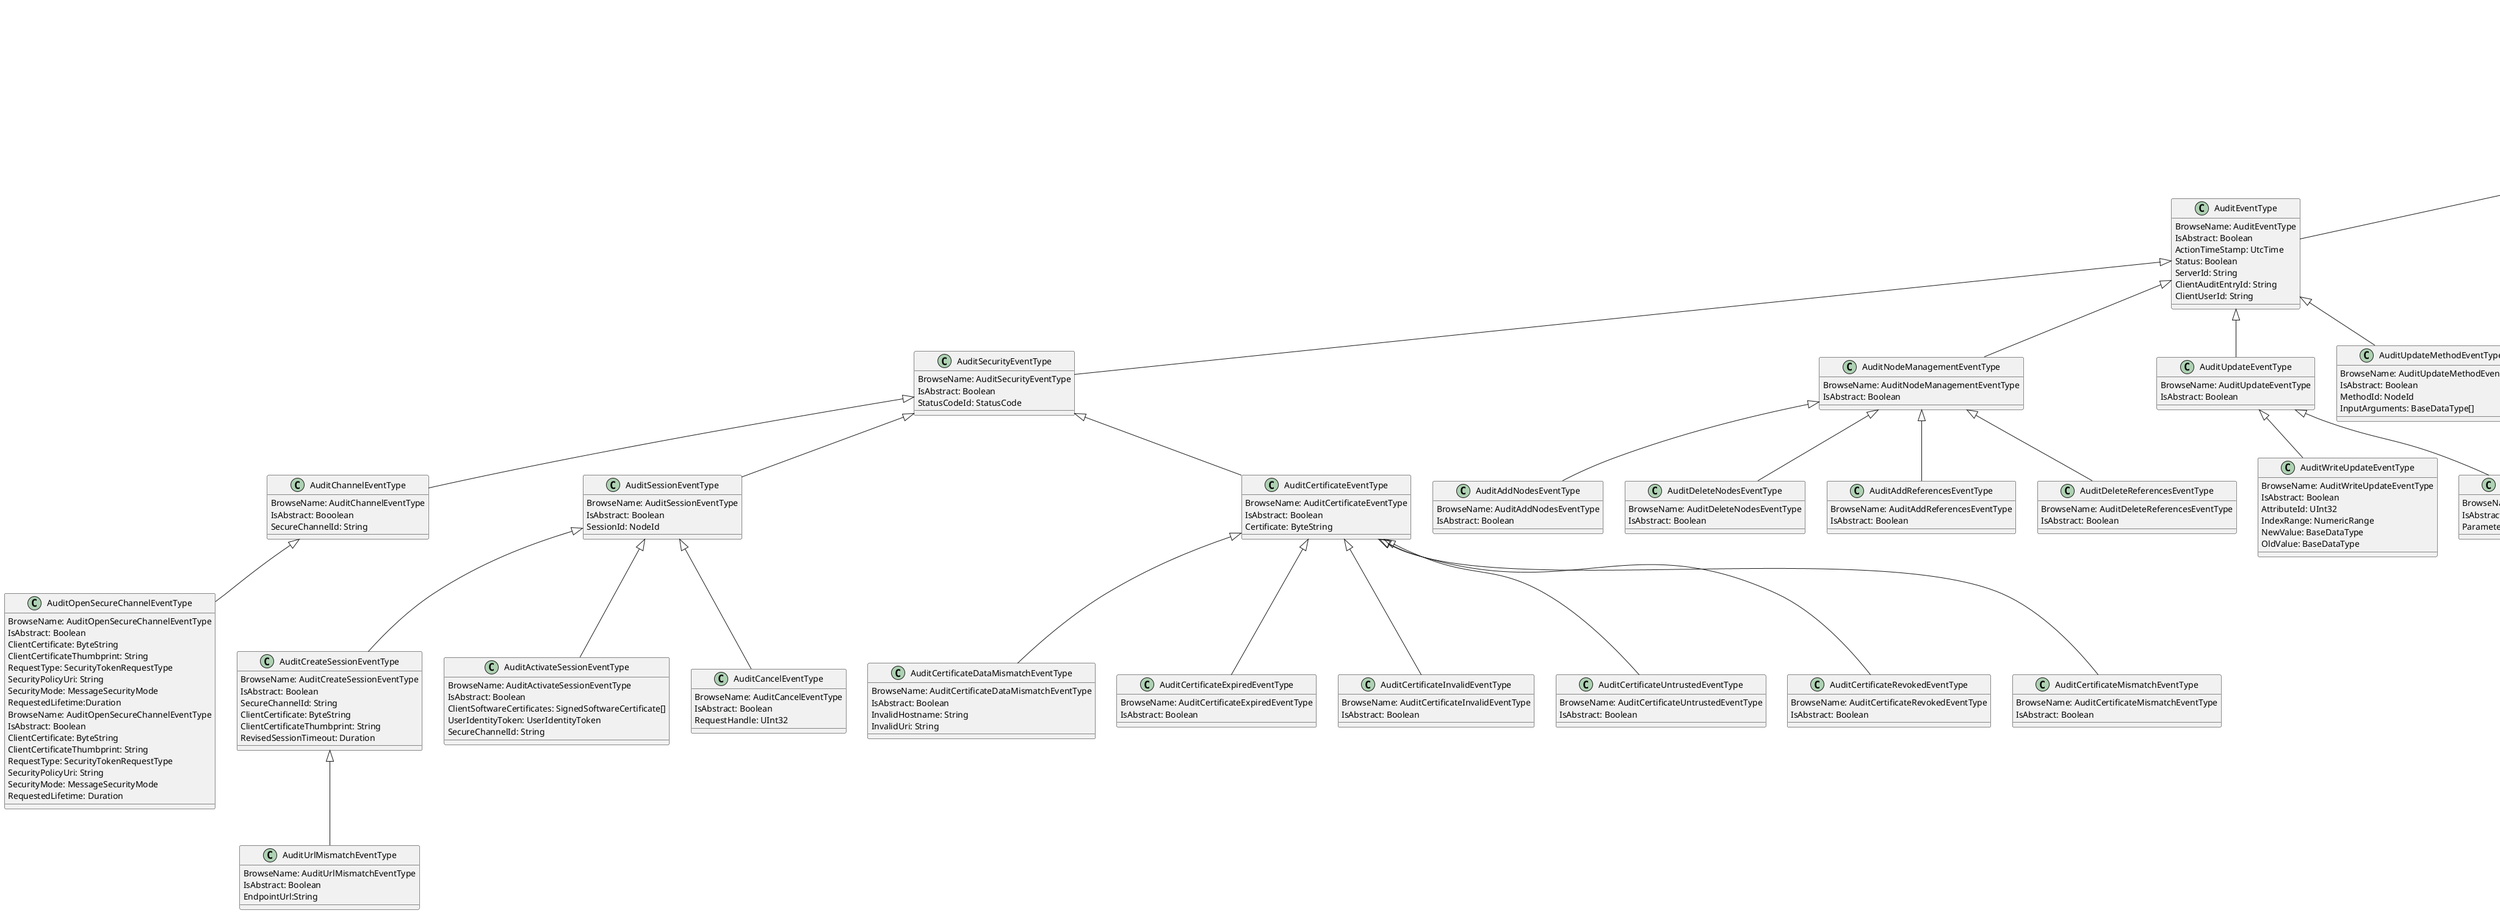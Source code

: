 @startuml
class BaseEventType  {
BrowseName: BaseEventType
IsAbstract: True
EventId: ByteString
EventType: NodeId
SourceNode: NodeId
SourceName: String
Time: UtcTime
ReceiveTime: UtcTime
LocalTime: TimeZoneDataType
Message: LocalizedText
Severity: UInt16
}

class AuditEventType {
BrowseName: AuditEventType
IsAbstract: Boolean
ActionTimeStamp: UtcTime
Status: Boolean
ServerId: String
ClientAuditEntryId: String
ClientUserId: String
}

class AuditSecurityEventType{
BrowseName: AuditSecurityEventType
IsAbstract: Boolean
StatusCodeId: StatusCode
}

class AuditChannelEventType{
BrowseName: AuditChannelEventType
IsAbstract: Booolean
SecureChannelId: String
}
class AuditOpenSecureChannelEventType{
BrowseName: AuditOpenSecureChannelEventType
IsAbstract: Boolean
ClientCertificate: ByteString
ClientCertificateThumbprint: String
RequestType: SecurityTokenRequestType
SecurityPolicyUri: String
SecurityMode: MessageSecurityMode
RequestedLifetime:Duration
}
class AuditOpenSecureChannelEventType{
BrowseName: AuditOpenSecureChannelEventType
IsAbstract: Boolean
ClientCertificate: ByteString
ClientCertificateThumbprint: String
RequestType: SecurityTokenRequestType
SecurityPolicyUri: String
SecurityMode: MessageSecurityMode
RequestedLifetime: Duration
}

class AuditSessionEventType{
BrowseName: AuditSessionEventType
IsAbstract: Boolean
SessionId: NodeId
}
class AuditCreateSessionEventType{
BrowseName: AuditCreateSessionEventType
IsAbstract: Boolean
SecureChannelId: String
ClientCertificate: ByteString
ClientCertificateThumbprint: String
RevisedSessionTimeout: Duration
}
class AuditUrlMismatchEventType{
BrowseName: AuditUrlMismatchEventType
IsAbstract: Boolean
EndpointUrl:String
}
class AuditActivateSessionEventType{
BrowseName: AuditActivateSessionEventType
IsAbstract: Boolean
ClientSoftwareCertificates: SignedSoftwareCertificate[]
UserIdentityToken: UserIdentityToken
SecureChannelId: String
}
class AuditCancelEventType{
BrowseName: AuditCancelEventType
IsAbstract: Boolean
RequestHandle: UInt32
}

class AuditCertificateEventType{
BrowseName: AuditCertificateEventType
IsAbstract: Boolean
Certificate: ByteString
}
class AuditCertificateDataMismatchEventType{
BrowseName: AuditCertificateDataMismatchEventType
IsAbstract: Boolean
InvalidHostname: String
InvalidUri: String
}
class AuditCertificateExpiredEventType{
BrowseName: AuditCertificateExpiredEventType
IsAbstract: Boolean
}
class AuditCertificateInvalidEventType{
BrowseName: AuditCertificateInvalidEventType
IsAbstract: Boolean
}
class AuditCertificateUntrustedEventType{
BrowseName: AuditCertificateUntrustedEventType
IsAbstract: Boolean
}
class AuditCertificateRevokedEventType{
BrowseName: AuditCertificateRevokedEventType
IsAbstract: Boolean
}
class AuditCertificateMismatchEventType{
BrowseName: AuditCertificateMismatchEventType
IsAbstract: Boolean
}

class AuditNodeManagementEventType{
BrowseName: AuditNodeManagementEventType
IsAbstract: Boolean
}
class AuditAddNodesEventType{
BrowseName: AuditAddNodesEventType
IsAbstract: Boolean
}
class AuditDeleteNodesEventType{
BrowseName: AuditDeleteNodesEventType
IsAbstract: Boolean
}
class AuditAddReferencesEventType{
BrowseName: AuditAddReferencesEventType
IsAbstract: Boolean
}
class AuditDeleteReferencesEventType{
BrowseName: AuditDeleteReferencesEventType
IsAbstract: Boolean
}


class AuditUpdateEventType{
BrowseName: AuditUpdateEventType
IsAbstract: Boolean
}
class AuditWriteUpdateEventType{
BrowseName: AuditWriteUpdateEventType
IsAbstract: Boolean
AttributeId: UInt32
IndexRange: NumericRange
NewValue: BaseDataType
OldValue: BaseDataType
}
class AuditHistoryUpdateEventType{
BrowseName: AuditHistoryUpdateEventType
IsAbstract: Boolean
ParameterDataTypeId: NodeId
}

class AuditUpdateMethodEventType{
BrowseName: AuditUpdateMethodEventType
IsAbstract: Boolean
MethodId: NodeId
InputArguments: BaseDataType[]
}

class SystemEventType {
BrowseName: SystemEventType
IsAbstract: Boolean
}
class DeviceFailureEventType{
BrowseName: DeviceFailureEventType
IsAbstract: boolean
}
class SystemStatusChangeEventType{
BrowseName: SystemStatusChangeEventType
IsAbstract: boolean
SystemState: ServerState
}

class BaseModelChangeEventType {
BrowseName: BaseModelChangeEventType
IsAbstract: boolean
}
class GeneralModelChangeEventType {
BrowseName: GeneralModelChangeEventType
IsAbstract: boolean
Changes: ModelChangeStructureDataType[]
}

class SemanticChangeEventType{
BrowseName: SemanticChangeEventType
IsAbstract: Boolean
Changes: SemanticChangeStructureDataType[]
}

class EventQueueOverflowEventType{
BrowseName: EventQueueOverflowEventType
IsAbstract: Boolean
}

class ProgressEventType{
BrowseName: ProgressEventType
IsAbstract: boolean
Context: BaseDataType
Progress: UInt16
}




BaseEventType <|--  AuditEventType
BaseEventType <|--  SystemEventType
BaseEventType <|--  BaseModelChangeEventType
BaseEventType <|--  SemanticChangeEventType
BaseEventType <|--  EventQueueOverflowEventType
BaseEventType <|--  ProgressEventType

AuditEventType <|-- AuditSecurityEventType
AuditEventType <|-- AuditNodeManagementEventType
AuditEventType <|-- AuditUpdateEventType
AuditEventType <|-- AuditUpdateMethodEventType

AuditSecurityEventType <|-- AuditChannelEventType
AuditSecurityEventType <|-- AuditSessionEventType
AuditSecurityEventType <|-- AuditCertificateEventType

AuditChannelEventType <|-- AuditOpenSecureChannelEventType

AuditSessionEventType <|-- AuditCreateSessionEventType
AuditSessionEventType <|-- AuditActivateSessionEventType
AuditSessionEventType <|-- AuditCancelEventType


AuditCreateSessionEventType <|-- AuditUrlMismatchEventType

AuditCertificateEventType <|-- AuditCertificateDataMismatchEventType
AuditCertificateEventType <|-- AuditCertificateExpiredEventType
AuditCertificateEventType <|-- AuditCertificateInvalidEventType
AuditCertificateEventType <|-- AuditCertificateUntrustedEventType
AuditCertificateEventType <|-- AuditCertificateRevokedEventType
AuditCertificateEventType <|-- AuditCertificateMismatchEventType

AuditNodeManagementEventType <|-- AuditAddNodesEventType
AuditNodeManagementEventType <|-- AuditDeleteNodesEventType
AuditNodeManagementEventType <|-- AuditAddReferencesEventType
AuditNodeManagementEventType <|-- AuditDeleteReferencesEventType

AuditUpdateEventType <|-- AuditWriteUpdateEventType
AuditUpdateEventType <|-- AuditHistoryUpdateEventType

SystemEventType <|-- DeviceFailureEventType
SystemEventType <|-- SystemStatusChangeEventType

BaseModelChangeEventType <|-- GeneralModelChangeEventType
@enduml